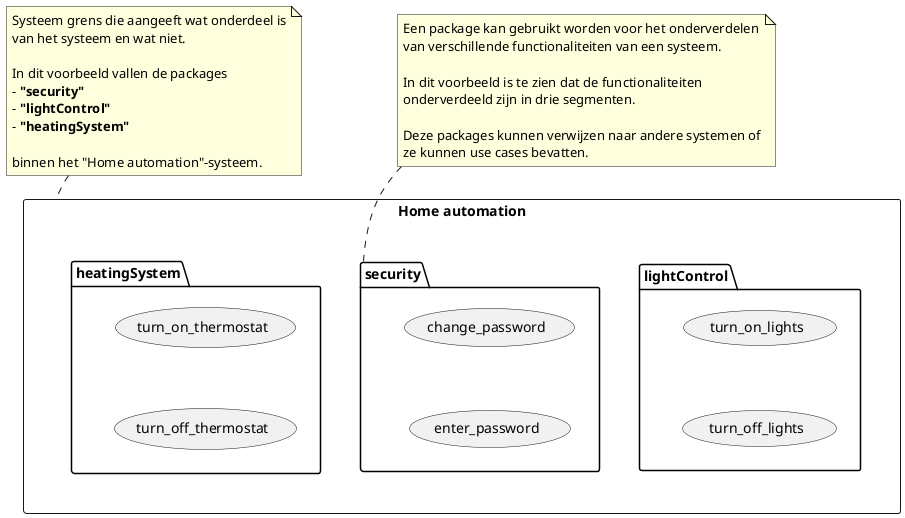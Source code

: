@startuml
'https://plantuml.com/use-case-diagram

rectangle r1 as "Home automation" {

    package "security" as r1_p1{
       usecase change_password as p1_uc1
       usecase enter_password as p1_uc2
       p1_uc1 -[hidden]down-> p1_uc2
    }

    package "lightControl" as r1_p2{
        usecase turn_on_lights as p2_uc1
        usecase turn_off_lights as p2_uc2
        p2_uc1 -[hidden]down-> p2_uc2
    }

    package "heatingSystem" as r1_p3 {
        usecase turn_on_thermostat as p3_uc1
        usecase turn_off_thermostat as p3_uc2
         p3_uc1 -[hidden]down-> p3_uc2
    }

    r1_p1 -[hidden]right-> r1_p2
    r1_p2 -[hidden]right-> r1_p3
}

'note top of r1
note as n1
Systeem grens die aangeeft wat onderdeel is
van het systeem en wat niet.

In dit voorbeeld vallen de packages
- **"security"**
- **"lightControl"**
- **"heatingSystem"**

binnen het "Home automation"-systeem.
end note

note as n2
Een package kan gebruikt worden voor het onderverdelen
van verschillende functionaliteiten van een systeem.

In dit voorbeeld is te zien dat de functionaliteiten
onderverdeeld zijn in drie segmenten.

Deze packages kunnen verwijzen naar andere systemen of
ze kunnen use cases bevatten.
end note

n1 .. r1
n1 .[hidden]. r1_p1

n2 .. r1_p1
n2 .[hidden]. r1_p2

@enduml
